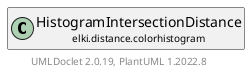 @startuml
    remove .*\.(Instance|Par|Parameterizer|Factory)$
    set namespaceSeparator none
    hide empty fields
    hide empty methods

    class "<size:14>HistogramIntersectionDistance.Par\n<size:10>elki.distance.colorhistogram" as elki.distance.colorhistogram.HistogramIntersectionDistance.Par [[HistogramIntersectionDistance.Par.html]] {
        +make(): HistogramIntersectionDistance
    }

    interface "<size:14>Parameterizer\n<size:10>elki.utilities.optionhandling" as elki.utilities.optionhandling.Parameterizer [[../../utilities/optionhandling/Parameterizer.html]] {
        {abstract} +make(): Object
    }
    class "<size:14>HistogramIntersectionDistance\n<size:10>elki.distance.colorhistogram" as elki.distance.colorhistogram.HistogramIntersectionDistance [[HistogramIntersectionDistance.html]]

    elki.utilities.optionhandling.Parameterizer <|.. elki.distance.colorhistogram.HistogramIntersectionDistance.Par
    elki.distance.colorhistogram.HistogramIntersectionDistance +-- elki.distance.colorhistogram.HistogramIntersectionDistance.Par

    center footer UMLDoclet 2.0.19, PlantUML 1.2022.8
@enduml
